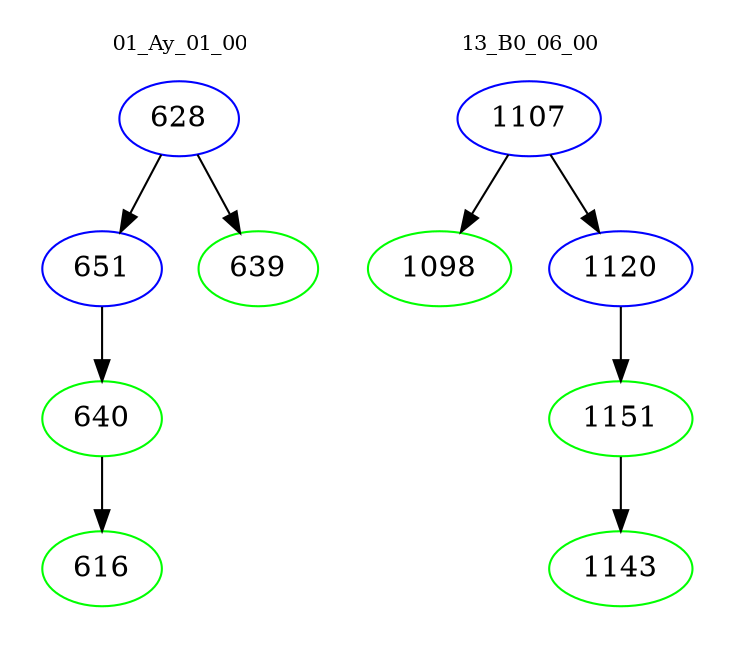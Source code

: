 digraph{
subgraph cluster_0 {
color = white
label = "01_Ay_01_00";
fontsize=10;
T0_628 [label="628", color="blue"]
T0_628 -> T0_651 [color="black"]
T0_651 [label="651", color="blue"]
T0_651 -> T0_640 [color="black"]
T0_640 [label="640", color="green"]
T0_640 -> T0_616 [color="black"]
T0_616 [label="616", color="green"]
T0_628 -> T0_639 [color="black"]
T0_639 [label="639", color="green"]
}
subgraph cluster_1 {
color = white
label = "13_B0_06_00";
fontsize=10;
T1_1107 [label="1107", color="blue"]
T1_1107 -> T1_1098 [color="black"]
T1_1098 [label="1098", color="green"]
T1_1107 -> T1_1120 [color="black"]
T1_1120 [label="1120", color="blue"]
T1_1120 -> T1_1151 [color="black"]
T1_1151 [label="1151", color="green"]
T1_1151 -> T1_1143 [color="black"]
T1_1143 [label="1143", color="green"]
}
}
